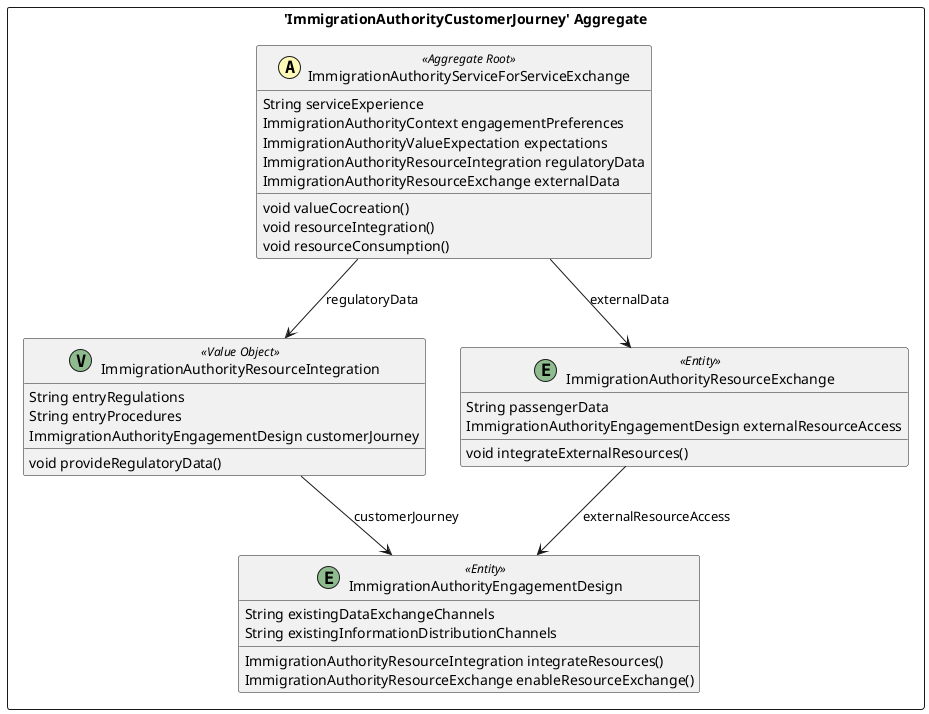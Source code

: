 @startuml

skinparam componentStyle uml2

package "'ImmigrationAuthorityCustomerJourney' Aggregate" <<Rectangle>> {
	class ImmigrationAuthorityServiceForServiceExchange <<(A,#fffab8) Aggregate Root>> {
		String serviceExperience
		ImmigrationAuthorityContext engagementPreferences
		ImmigrationAuthorityValueExpectation expectations
		ImmigrationAuthorityResourceIntegration regulatoryData
		ImmigrationAuthorityResourceExchange externalData
		void valueCocreation()
		void resourceIntegration()
		void resourceConsumption()
	}
	class ImmigrationAuthorityResourceIntegration <<(V,DarkSeaGreen) Value Object>> {
		String entryRegulations
		String entryProcedures
		ImmigrationAuthorityEngagementDesign customerJourney
		void provideRegulatoryData()
	}
	class ImmigrationAuthorityEngagementDesign <<(E,DarkSeaGreen) Entity>> {
		String existingDataExchangeChannels
		String existingInformationDistributionChannels
		ImmigrationAuthorityResourceIntegration integrateResources()
		ImmigrationAuthorityResourceExchange enableResourceExchange()
	}
	class ImmigrationAuthorityResourceExchange <<(E,DarkSeaGreen) Entity>> {
		String passengerData
		ImmigrationAuthorityEngagementDesign externalResourceAccess
		void integrateExternalResources()
	}
}
ImmigrationAuthorityServiceForServiceExchange --> ImmigrationAuthorityResourceIntegration : regulatoryData
ImmigrationAuthorityServiceForServiceExchange --> ImmigrationAuthorityResourceExchange : externalData
ImmigrationAuthorityResourceIntegration --> ImmigrationAuthorityEngagementDesign : customerJourney
ImmigrationAuthorityResourceExchange --> ImmigrationAuthorityEngagementDesign : externalResourceAccess


@enduml
